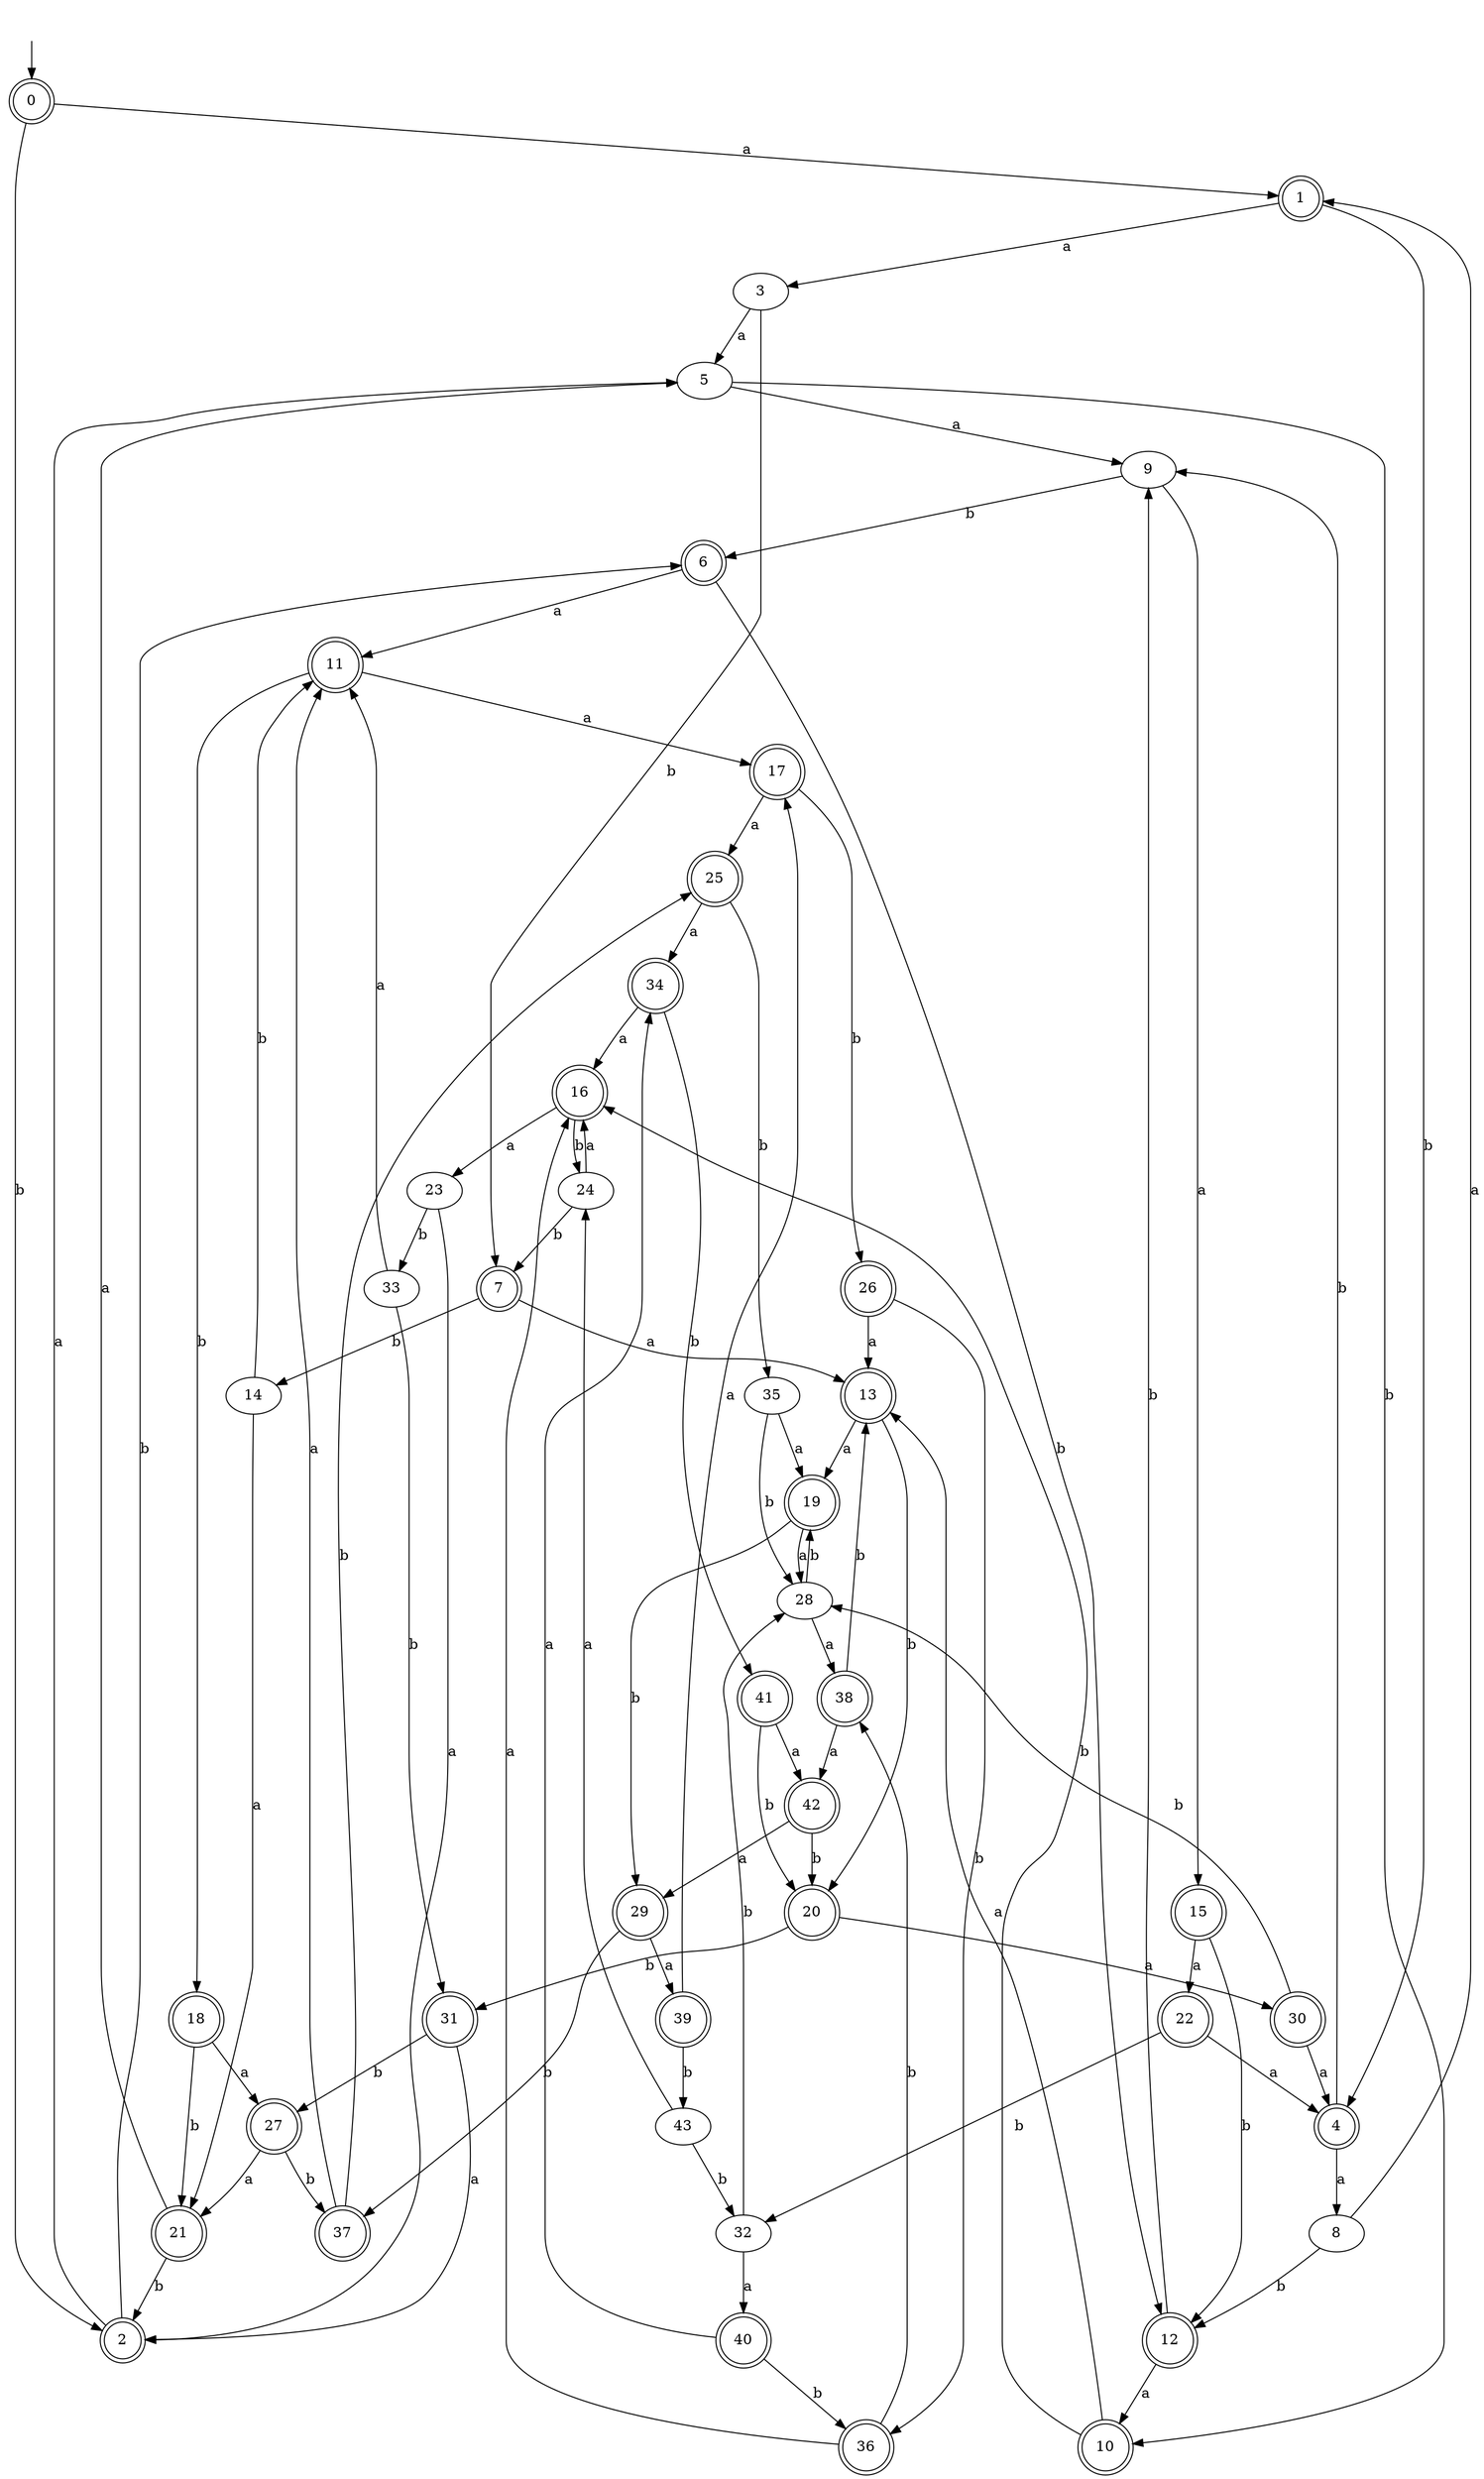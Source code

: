 digraph RandomDFA {
  __start0 [label="", shape=none];
  __start0 -> 0 [label=""];
  0 [shape=circle] [shape=doublecircle]
  0 -> 1 [label="a"]
  0 -> 2 [label="b"]
  1 [shape=doublecircle]
  1 -> 3 [label="a"]
  1 -> 4 [label="b"]
  2 [shape=doublecircle]
  2 -> 5 [label="a"]
  2 -> 6 [label="b"]
  3
  3 -> 5 [label="a"]
  3 -> 7 [label="b"]
  4 [shape=doublecircle]
  4 -> 8 [label="a"]
  4 -> 9 [label="b"]
  5
  5 -> 9 [label="a"]
  5 -> 10 [label="b"]
  6 [shape=doublecircle]
  6 -> 11 [label="a"]
  6 -> 12 [label="b"]
  7 [shape=doublecircle]
  7 -> 13 [label="a"]
  7 -> 14 [label="b"]
  8
  8 -> 1 [label="a"]
  8 -> 12 [label="b"]
  9
  9 -> 15 [label="a"]
  9 -> 6 [label="b"]
  10 [shape=doublecircle]
  10 -> 13 [label="a"]
  10 -> 16 [label="b"]
  11 [shape=doublecircle]
  11 -> 17 [label="a"]
  11 -> 18 [label="b"]
  12 [shape=doublecircle]
  12 -> 10 [label="a"]
  12 -> 9 [label="b"]
  13 [shape=doublecircle]
  13 -> 19 [label="a"]
  13 -> 20 [label="b"]
  14
  14 -> 21 [label="a"]
  14 -> 11 [label="b"]
  15 [shape=doublecircle]
  15 -> 22 [label="a"]
  15 -> 12 [label="b"]
  16 [shape=doublecircle]
  16 -> 23 [label="a"]
  16 -> 24 [label="b"]
  17 [shape=doublecircle]
  17 -> 25 [label="a"]
  17 -> 26 [label="b"]
  18 [shape=doublecircle]
  18 -> 27 [label="a"]
  18 -> 21 [label="b"]
  19 [shape=doublecircle]
  19 -> 28 [label="a"]
  19 -> 29 [label="b"]
  20 [shape=doublecircle]
  20 -> 30 [label="a"]
  20 -> 31 [label="b"]
  21 [shape=doublecircle]
  21 -> 5 [label="a"]
  21 -> 2 [label="b"]
  22 [shape=doublecircle]
  22 -> 4 [label="a"]
  22 -> 32 [label="b"]
  23
  23 -> 2 [label="a"]
  23 -> 33 [label="b"]
  24
  24 -> 16 [label="a"]
  24 -> 7 [label="b"]
  25 [shape=doublecircle]
  25 -> 34 [label="a"]
  25 -> 35 [label="b"]
  26 [shape=doublecircle]
  26 -> 13 [label="a"]
  26 -> 36 [label="b"]
  27 [shape=doublecircle]
  27 -> 21 [label="a"]
  27 -> 37 [label="b"]
  28
  28 -> 38 [label="a"]
  28 -> 19 [label="b"]
  29 [shape=doublecircle]
  29 -> 39 [label="a"]
  29 -> 37 [label="b"]
  30 [shape=doublecircle]
  30 -> 4 [label="a"]
  30 -> 28 [label="b"]
  31 [shape=doublecircle]
  31 -> 2 [label="a"]
  31 -> 27 [label="b"]
  32
  32 -> 40 [label="a"]
  32 -> 28 [label="b"]
  33
  33 -> 11 [label="a"]
  33 -> 31 [label="b"]
  34 [shape=doublecircle]
  34 -> 16 [label="a"]
  34 -> 41 [label="b"]
  35
  35 -> 19 [label="a"]
  35 -> 28 [label="b"]
  36 [shape=doublecircle]
  36 -> 16 [label="a"]
  36 -> 38 [label="b"]
  37 [shape=doublecircle]
  37 -> 11 [label="a"]
  37 -> 25 [label="b"]
  38 [shape=doublecircle]
  38 -> 42 [label="a"]
  38 -> 13 [label="b"]
  39 [shape=doublecircle]
  39 -> 17 [label="a"]
  39 -> 43 [label="b"]
  40 [shape=doublecircle]
  40 -> 34 [label="a"]
  40 -> 36 [label="b"]
  41 [shape=doublecircle]
  41 -> 42 [label="a"]
  41 -> 20 [label="b"]
  42 [shape=doublecircle]
  42 -> 29 [label="a"]
  42 -> 20 [label="b"]
  43
  43 -> 24 [label="a"]
  43 -> 32 [label="b"]
}
